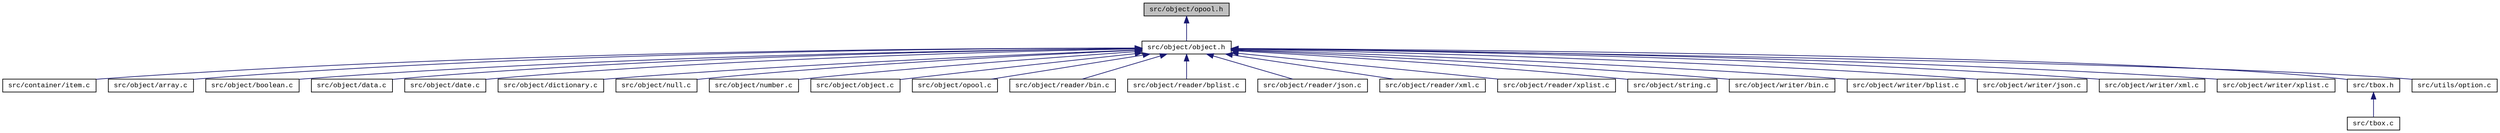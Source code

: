 digraph "src/object/opool.h"
{
  edge [fontname="CourierNew",fontsize="10",labelfontname="CourierNew",labelfontsize="10"];
  node [fontname="CourierNew",fontsize="10",shape=record];
  Node1 [label="src/object/opool.h",height=0.2,width=0.4,color="black", fillcolor="grey75", style="filled" fontcolor="black"];
  Node1 -> Node2 [dir="back",color="midnightblue",fontsize="10",style="solid"];
  Node2 [label="src/object/object.h",height=0.2,width=0.4,color="black", fillcolor="white", style="filled",URL="$de/d10/object_8h.html"];
  Node2 -> Node3 [dir="back",color="midnightblue",fontsize="10",style="solid"];
  Node3 [label="src/container/item.c",height=0.2,width=0.4,color="black", fillcolor="white", style="filled",URL="$da/de3/item_8c.html"];
  Node2 -> Node4 [dir="back",color="midnightblue",fontsize="10",style="solid"];
  Node4 [label="src/object/array.c",height=0.2,width=0.4,color="black", fillcolor="white", style="filled",URL="$dc/dcc/array_8c.html"];
  Node2 -> Node5 [dir="back",color="midnightblue",fontsize="10",style="solid"];
  Node5 [label="src/object/boolean.c",height=0.2,width=0.4,color="black", fillcolor="white", style="filled",URL="$d2/da4/boolean_8c.html"];
  Node2 -> Node6 [dir="back",color="midnightblue",fontsize="10",style="solid"];
  Node6 [label="src/object/data.c",height=0.2,width=0.4,color="black", fillcolor="white", style="filled",URL="$df/dcb/object_2data_8c_source.html"];
  Node2 -> Node7 [dir="back",color="midnightblue",fontsize="10",style="solid"];
  Node7 [label="src/object/date.c",height=0.2,width=0.4,color="black", fillcolor="white", style="filled",URL="$d7/dac/date_8c.html"];
  Node2 -> Node8 [dir="back",color="midnightblue",fontsize="10",style="solid"];
  Node8 [label="src/object/dictionary.c",height=0.2,width=0.4,color="black", fillcolor="white", style="filled",URL="$d3/d7e/dictionary_8c.html"];
  Node2 -> Node9 [dir="back",color="midnightblue",fontsize="10",style="solid"];
  Node9 [label="src/object/null.c",height=0.2,width=0.4,color="black", fillcolor="white", style="filled",URL="$da/dea/null_8c.html"];
  Node2 -> Node10 [dir="back",color="midnightblue",fontsize="10",style="solid"];
  Node10 [label="src/object/number.c",height=0.2,width=0.4,color="black", fillcolor="white", style="filled",URL="$de/d2f/number_8c.html"];
  Node2 -> Node11 [dir="back",color="midnightblue",fontsize="10",style="solid"];
  Node11 [label="src/object/object.c",height=0.2,width=0.4,color="black", fillcolor="white", style="filled",URL="$d0/de1/object_8c.html"];
  Node2 -> Node12 [dir="back",color="midnightblue",fontsize="10",style="solid"];
  Node12 [label="src/object/opool.c",height=0.2,width=0.4,color="black", fillcolor="white", style="filled",URL="$dc/db9/opool_8c.html"];
  Node2 -> Node13 [dir="back",color="midnightblue",fontsize="10",style="solid"];
  Node13 [label="src/object/reader/bin.c",height=0.2,width=0.4,color="black", fillcolor="white", style="filled",URL="$d5/d34/reader_2bin_8c_source.html"];
  Node2 -> Node14 [dir="back",color="midnightblue",fontsize="10",style="solid"];
  Node14 [label="src/object/reader/bplist.c",height=0.2,width=0.4,color="black", fillcolor="white", style="filled",URL="$de/de8/reader_2bplist_8c_source.html"];
  Node2 -> Node15 [dir="back",color="midnightblue",fontsize="10",style="solid"];
  Node15 [label="src/object/reader/json.c",height=0.2,width=0.4,color="black", fillcolor="white", style="filled",URL="$dc/d4c/reader_2json_8c_source.html"];
  Node2 -> Node16 [dir="back",color="midnightblue",fontsize="10",style="solid"];
  Node16 [label="src/object/reader/xml.c",height=0.2,width=0.4,color="black", fillcolor="white", style="filled",URL="$dd/d7d/reader_2xml_8c_source.html"];
  Node2 -> Node17 [dir="back",color="midnightblue",fontsize="10",style="solid"];
  Node17 [label="src/object/reader/xplist.c",height=0.2,width=0.4,color="black", fillcolor="white", style="filled",URL="$da/de8/reader_2xplist_8c_source.html"];
  Node2 -> Node18 [dir="back",color="midnightblue",fontsize="10",style="solid"];
  Node18 [label="src/object/string.c",height=0.2,width=0.4,color="black", fillcolor="white", style="filled",URL="$d1/db0/string_8c.html"];
  Node2 -> Node19 [dir="back",color="midnightblue",fontsize="10",style="solid"];
  Node19 [label="src/object/writer/bin.c",height=0.2,width=0.4,color="black", fillcolor="white", style="filled",URL="$d2/df5/writer_2bin_8c_source.html"];
  Node2 -> Node20 [dir="back",color="midnightblue",fontsize="10",style="solid"];
  Node20 [label="src/object/writer/bplist.c",height=0.2,width=0.4,color="black", fillcolor="white", style="filled",URL="$d2/d54/writer_2bplist_8c_source.html"];
  Node2 -> Node21 [dir="back",color="midnightblue",fontsize="10",style="solid"];
  Node21 [label="src/object/writer/json.c",height=0.2,width=0.4,color="black", fillcolor="white", style="filled",URL="$d9/d9f/writer_2json_8c_source.html"];
  Node2 -> Node22 [dir="back",color="midnightblue",fontsize="10",style="solid"];
  Node22 [label="src/object/writer/xml.c",height=0.2,width=0.4,color="black", fillcolor="white", style="filled",URL="$d1/d7b/writer_2xml_8c_source.html"];
  Node2 -> Node23 [dir="back",color="midnightblue",fontsize="10",style="solid"];
  Node23 [label="src/object/writer/xplist.c",height=0.2,width=0.4,color="black", fillcolor="white", style="filled",URL="$dd/d59/writer_2xplist_8c_source.html"];
  Node2 -> Node24 [dir="back",color="midnightblue",fontsize="10",style="solid"];
  Node24 [label="src/tbox.h",height=0.2,width=0.4,color="black", fillcolor="white", style="filled",URL="$da/dec/tbox_8h.html"];
  Node24 -> Node25 [dir="back",color="midnightblue",fontsize="10",style="solid"];
  Node25 [label="src/tbox.c",height=0.2,width=0.4,color="black", fillcolor="white", style="filled",URL="$d4/dfe/tbox_8c.html"];
  Node2 -> Node26 [dir="back",color="midnightblue",fontsize="10",style="solid"];
  Node26 [label="src/utils/option.c",height=0.2,width=0.4,color="black", fillcolor="white", style="filled",URL="$d2/d87/option_8c.html"];
}
